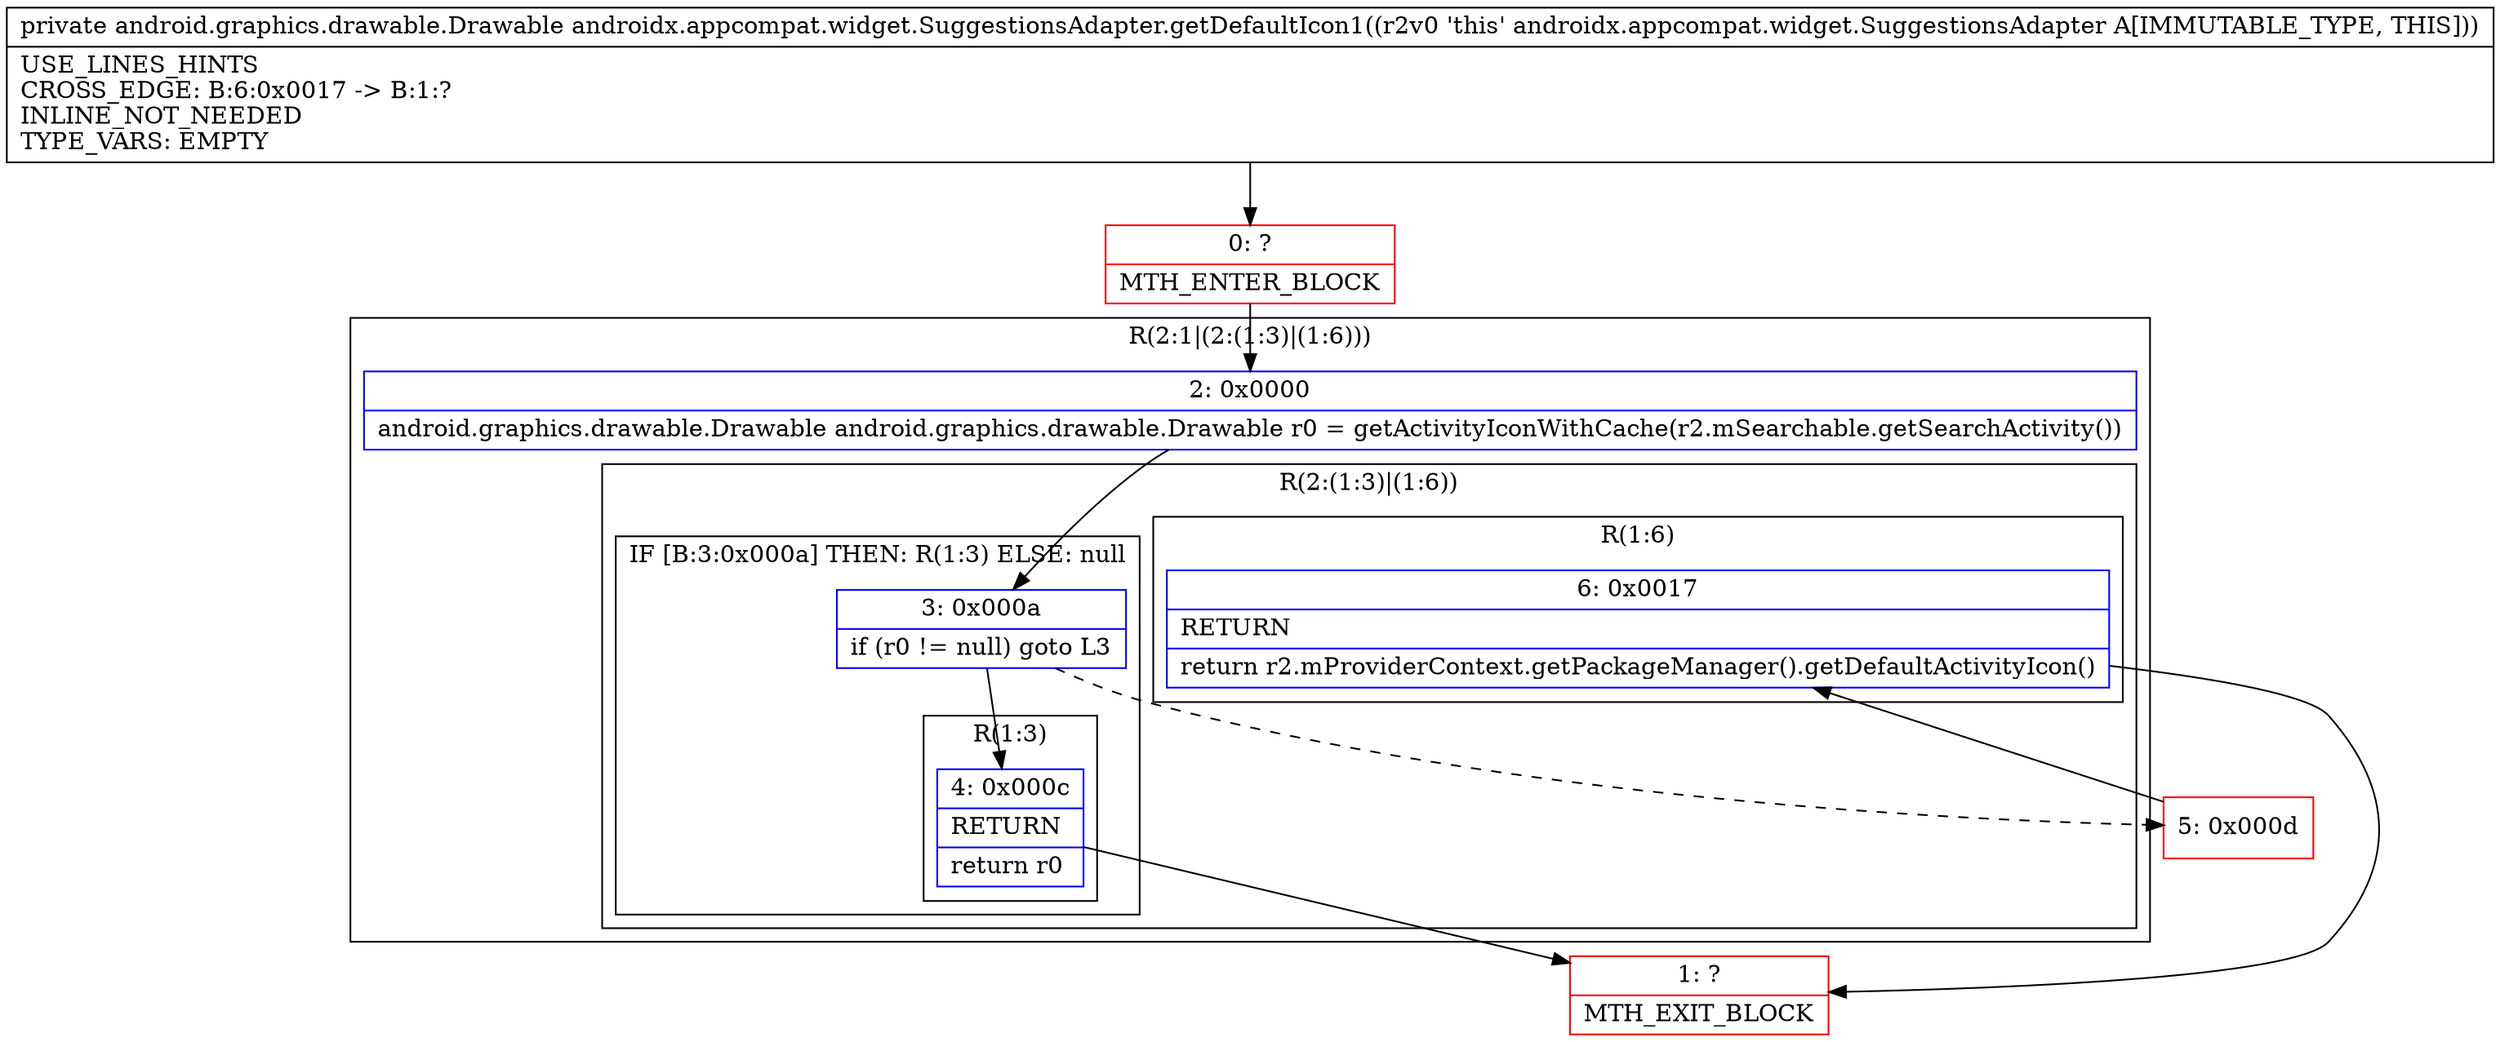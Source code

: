 digraph "CFG forandroidx.appcompat.widget.SuggestionsAdapter.getDefaultIcon1()Landroid\/graphics\/drawable\/Drawable;" {
subgraph cluster_Region_778653108 {
label = "R(2:1|(2:(1:3)|(1:6)))";
node [shape=record,color=blue];
Node_2 [shape=record,label="{2\:\ 0x0000|android.graphics.drawable.Drawable android.graphics.drawable.Drawable r0 = getActivityIconWithCache(r2.mSearchable.getSearchActivity())\l}"];
subgraph cluster_Region_611599938 {
label = "R(2:(1:3)|(1:6))";
node [shape=record,color=blue];
subgraph cluster_IfRegion_1352689084 {
label = "IF [B:3:0x000a] THEN: R(1:3) ELSE: null";
node [shape=record,color=blue];
Node_3 [shape=record,label="{3\:\ 0x000a|if (r0 != null) goto L3\l}"];
subgraph cluster_Region_211626727 {
label = "R(1:3)";
node [shape=record,color=blue];
Node_4 [shape=record,label="{4\:\ 0x000c|RETURN\l|return r0\l}"];
}
}
subgraph cluster_Region_1713516759 {
label = "R(1:6)";
node [shape=record,color=blue];
Node_6 [shape=record,label="{6\:\ 0x0017|RETURN\l|return r2.mProviderContext.getPackageManager().getDefaultActivityIcon()\l}"];
}
}
}
Node_0 [shape=record,color=red,label="{0\:\ ?|MTH_ENTER_BLOCK\l}"];
Node_1 [shape=record,color=red,label="{1\:\ ?|MTH_EXIT_BLOCK\l}"];
Node_5 [shape=record,color=red,label="{5\:\ 0x000d}"];
MethodNode[shape=record,label="{private android.graphics.drawable.Drawable androidx.appcompat.widget.SuggestionsAdapter.getDefaultIcon1((r2v0 'this' androidx.appcompat.widget.SuggestionsAdapter A[IMMUTABLE_TYPE, THIS]))  | USE_LINES_HINTS\lCROSS_EDGE: B:6:0x0017 \-\> B:1:?\lINLINE_NOT_NEEDED\lTYPE_VARS: EMPTY\l}"];
MethodNode -> Node_0;Node_2 -> Node_3;
Node_3 -> Node_4;
Node_3 -> Node_5[style=dashed];
Node_4 -> Node_1;
Node_6 -> Node_1;
Node_0 -> Node_2;
Node_5 -> Node_6;
}

